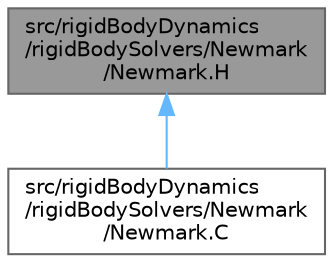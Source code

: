 digraph "src/rigidBodyDynamics/rigidBodySolvers/Newmark/Newmark.H"
{
 // LATEX_PDF_SIZE
  bgcolor="transparent";
  edge [fontname=Helvetica,fontsize=10,labelfontname=Helvetica,labelfontsize=10];
  node [fontname=Helvetica,fontsize=10,shape=box,height=0.2,width=0.4];
  Node1 [id="Node000001",label="src/rigidBodyDynamics\l/rigidBodySolvers/Newmark\l/Newmark.H",height=0.2,width=0.4,color="gray40", fillcolor="grey60", style="filled", fontcolor="black",tooltip=" "];
  Node1 -> Node2 [id="edge1_Node000001_Node000002",dir="back",color="steelblue1",style="solid",tooltip=" "];
  Node2 [id="Node000002",label="src/rigidBodyDynamics\l/rigidBodySolvers/Newmark\l/Newmark.C",height=0.2,width=0.4,color="grey40", fillcolor="white", style="filled",URL="$rigidBodyDynamics_2rigidBodySolvers_2Newmark_2Newmark_8C.html",tooltip=" "];
}
